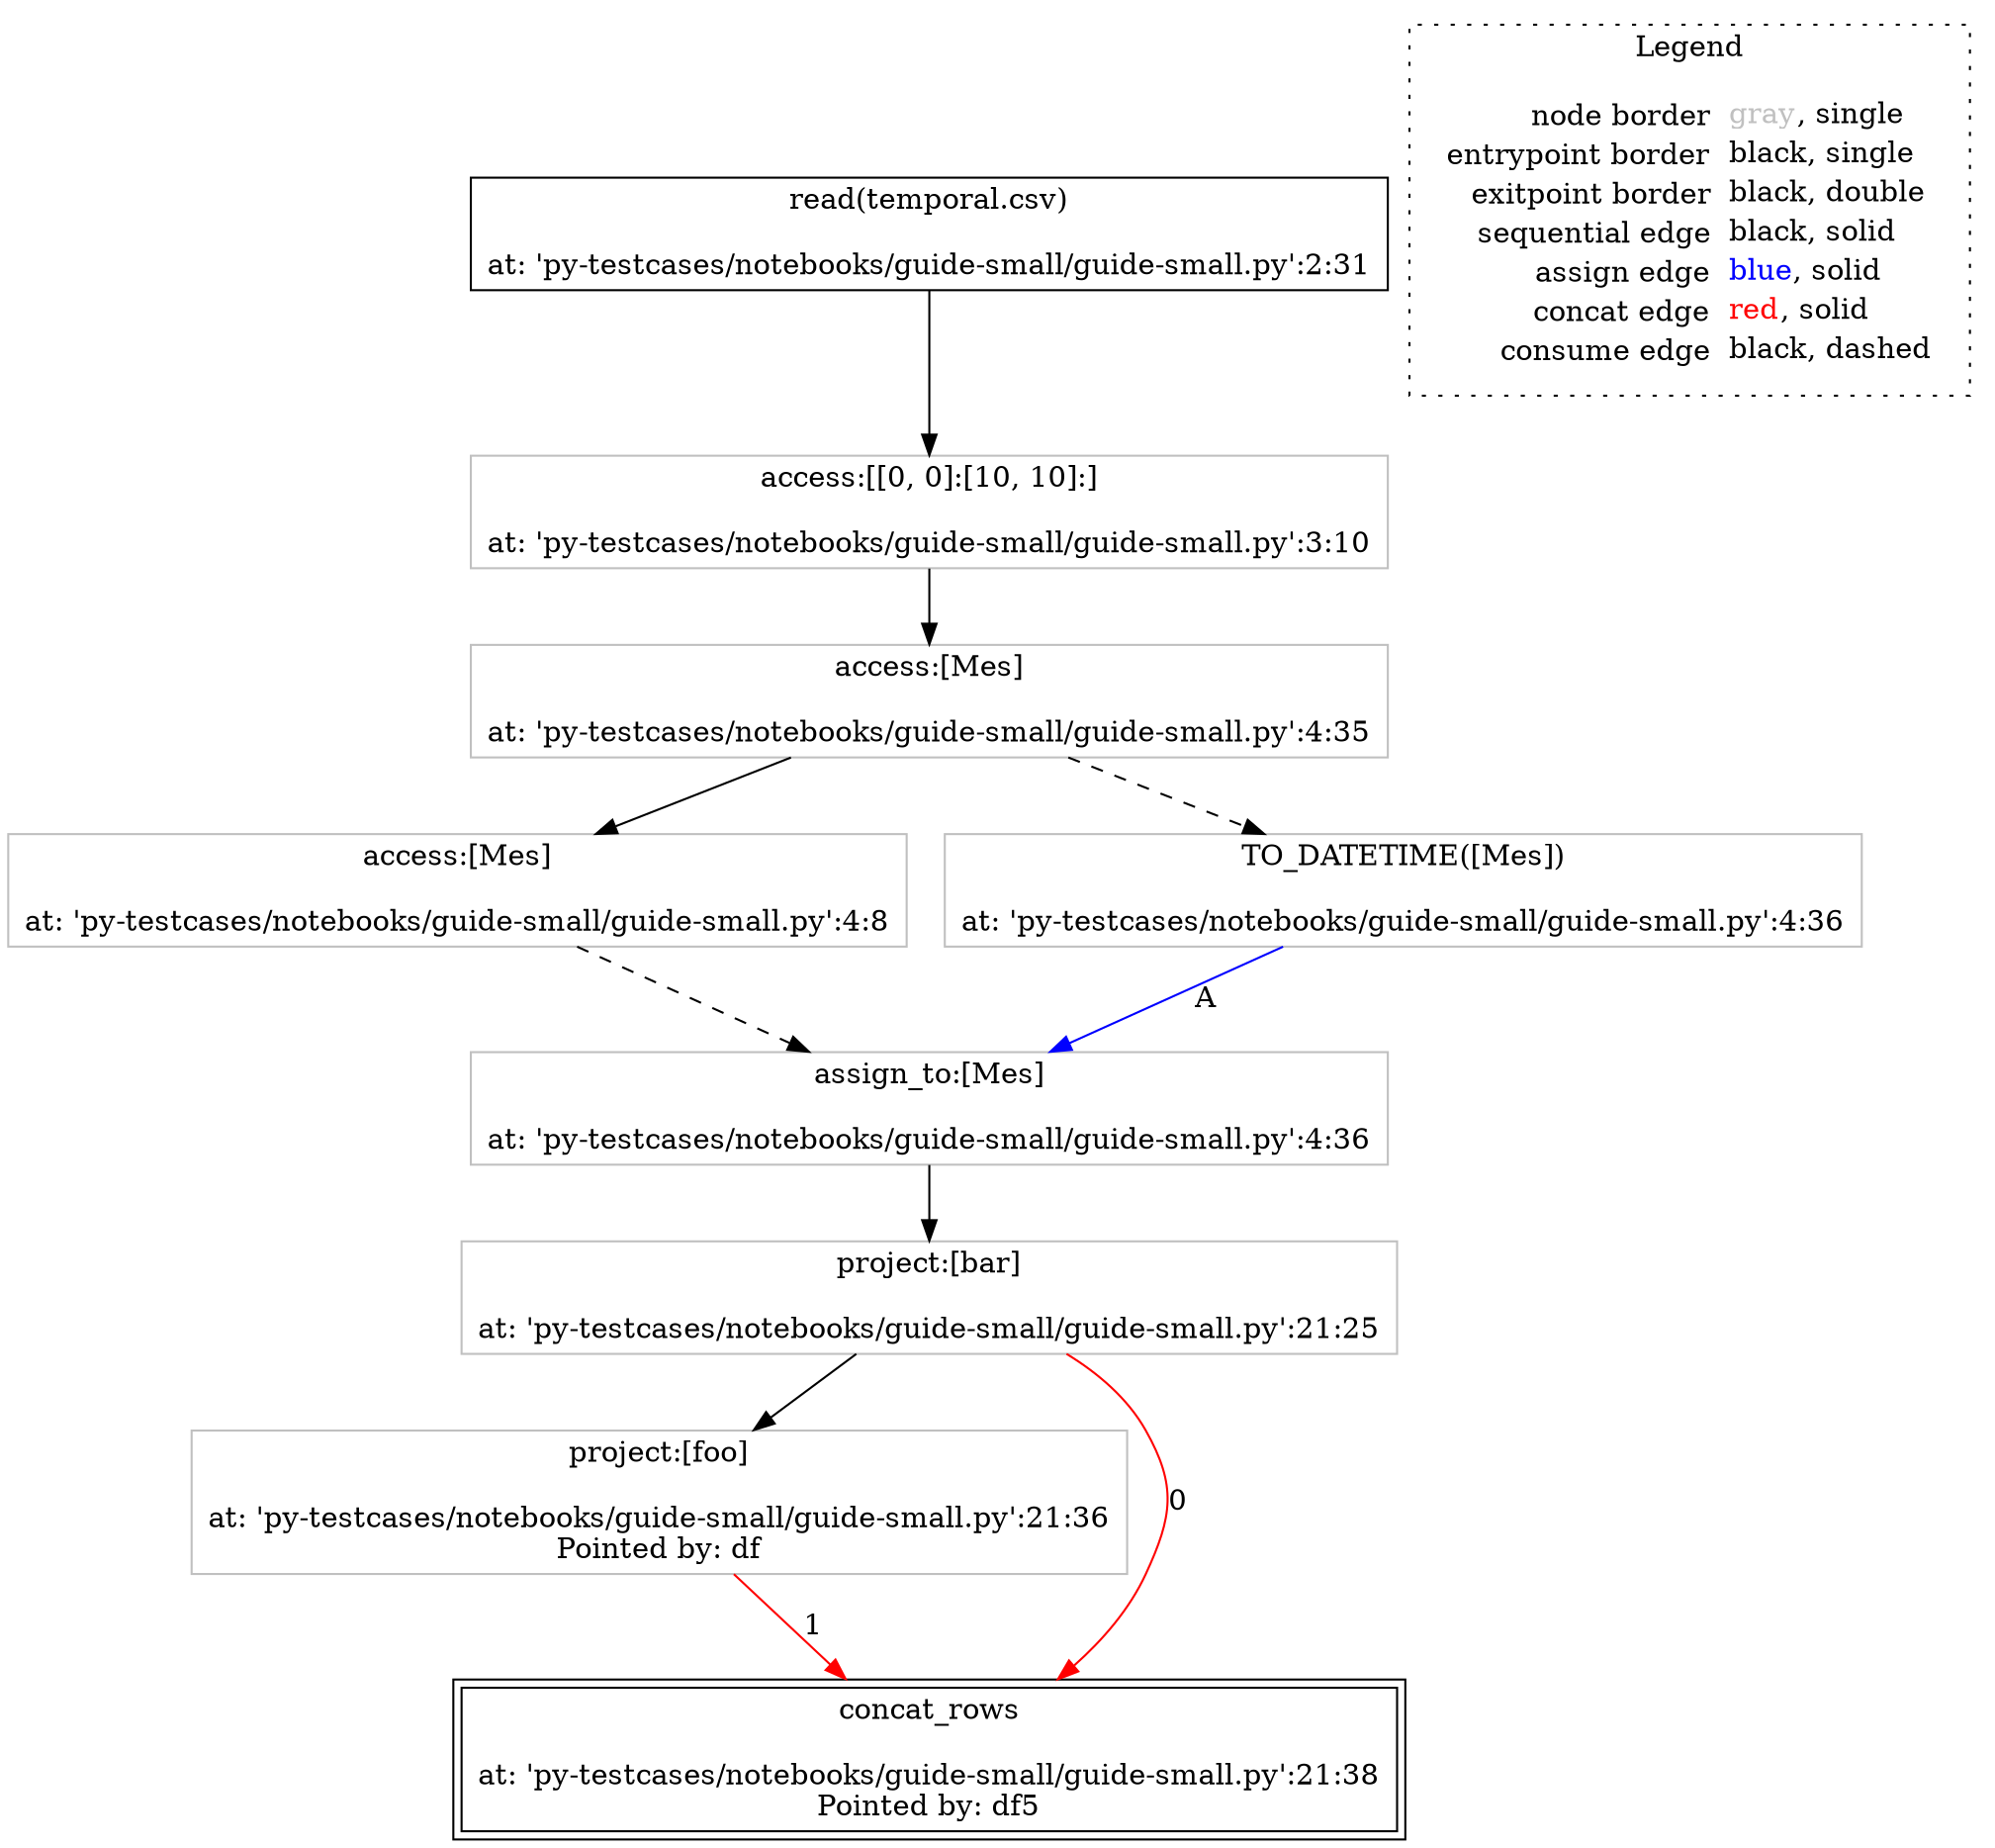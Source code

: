 digraph {
	"node0" [shape="rect",color="black",label=<read(temporal.csv)<BR/><BR/>at: 'py-testcases/notebooks/guide-small/guide-small.py':2:31>];
	"node1" [shape="rect",color="gray",label=<access:[[0, 0]:[10, 10]:]<BR/><BR/>at: 'py-testcases/notebooks/guide-small/guide-small.py':3:10>];
	"node2" [shape="rect",color="gray",label=<access:[Mes]<BR/><BR/>at: 'py-testcases/notebooks/guide-small/guide-small.py':4:8>];
	"node3" [shape="rect",color="gray",label=<access:[Mes]<BR/><BR/>at: 'py-testcases/notebooks/guide-small/guide-small.py':4:35>];
	"node4" [shape="rect",color="gray",label=<assign_to:[Mes]<BR/><BR/>at: 'py-testcases/notebooks/guide-small/guide-small.py':4:36>];
	"node5" [shape="rect",color="gray",label=<TO_DATETIME([Mes])<BR/><BR/>at: 'py-testcases/notebooks/guide-small/guide-small.py':4:36>];
	"node6" [shape="rect",color="gray",label=<project:[bar]<BR/><BR/>at: 'py-testcases/notebooks/guide-small/guide-small.py':21:25>];
	"node7" [shape="rect",color="gray",label=<project:[foo]<BR/><BR/>at: 'py-testcases/notebooks/guide-small/guide-small.py':21:36<BR/>Pointed by: df>];
	"node8" [shape="rect",color="black",peripheries="2",label=<concat_rows<BR/><BR/>at: 'py-testcases/notebooks/guide-small/guide-small.py':21:38<BR/>Pointed by: df5>];
	"node0" -> "node1" [color="black"];
	"node1" -> "node3" [color="black"];
	"node2" -> "node4" [color="black",style="dashed"];
	"node3" -> "node2" [color="black"];
	"node3" -> "node5" [color="black",style="dashed"];
	"node4" -> "node6" [color="black"];
	"node5" -> "node4" [color="blue",label=A];
	"node6" -> "node7" [color="black"];
	"node6" -> "node8" [color="red",label=0];
	"node7" -> "node8" [color="red",label=1];
subgraph cluster_legend {
	label="Legend";
	style=dotted;
	node [shape=plaintext];
	"legend" [label=<<table border="0" cellpadding="2" cellspacing="0" cellborder="0"><tr><td align="right">node border&nbsp;</td><td align="left"><font color="gray">gray</font>, single</td></tr><tr><td align="right">entrypoint border&nbsp;</td><td align="left"><font color="black">black</font>, single</td></tr><tr><td align="right">exitpoint border&nbsp;</td><td align="left"><font color="black">black</font>, double</td></tr><tr><td align="right">sequential edge&nbsp;</td><td align="left"><font color="black">black</font>, solid</td></tr><tr><td align="right">assign edge&nbsp;</td><td align="left"><font color="blue">blue</font>, solid</td></tr><tr><td align="right">concat edge&nbsp;</td><td align="left"><font color="red">red</font>, solid</td></tr><tr><td align="right">consume edge&nbsp;</td><td align="left"><font color="black">black</font>, dashed</td></tr></table>>];
}

}
